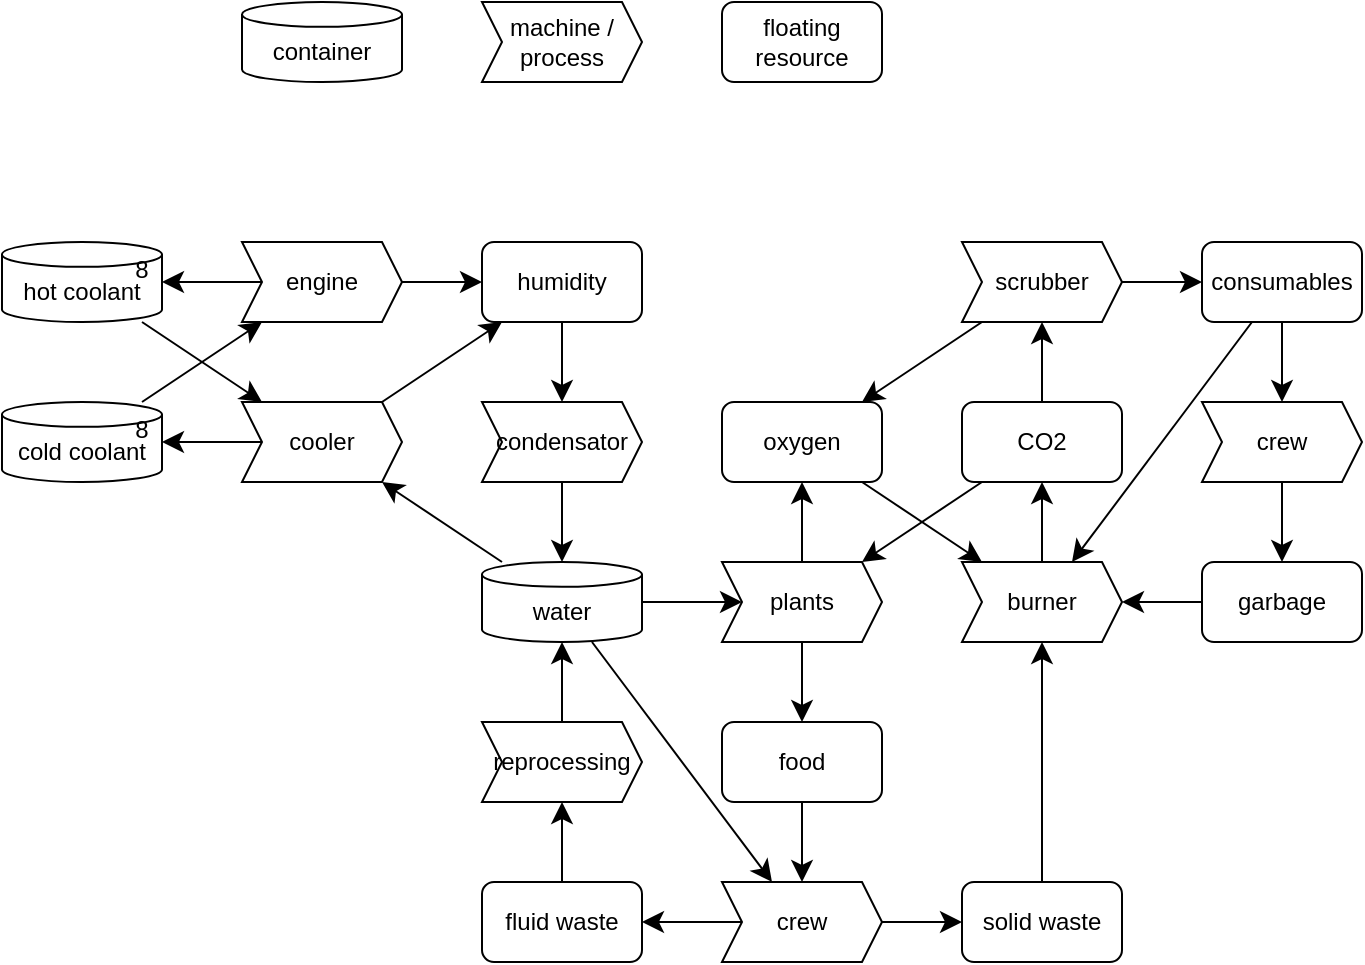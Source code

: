 <mxfile version="28.0.6">
  <diagram name="Page-1" id="S1FUTQUYGq-v-Z-Q9evB">
    <mxGraphModel dx="1715" dy="557" grid="1" gridSize="10" guides="1" tooltips="1" connect="1" arrows="1" fold="1" page="1" pageScale="1" pageWidth="827" pageHeight="1169" math="0" shadow="0">
      <root>
        <mxCell id="0" />
        <mxCell id="1" parent="0" />
        <mxCell id="CmxRopXf3G86RnJkhXXH-2" value="container" style="shape=cylinder3;whiteSpace=wrap;html=1;boundedLbl=1;backgroundOutline=1;size=6.207;" parent="1" vertex="1">
          <mxGeometry x="80" y="320" width="80" height="40" as="geometry" />
        </mxCell>
        <mxCell id="CmxRopXf3G86RnJkhXXH-3" value="machine / process" style="shape=step;perimeter=stepPerimeter;whiteSpace=wrap;html=1;fixedSize=1;size=10;" parent="1" vertex="1">
          <mxGeometry x="200" y="320" width="80" height="40" as="geometry" />
        </mxCell>
        <mxCell id="CmxRopXf3G86RnJkhXXH-4" value="floating resource" style="rounded=1;whiteSpace=wrap;html=1;" parent="1" vertex="1">
          <mxGeometry x="320" y="320" width="80" height="40" as="geometry" />
        </mxCell>
        <mxCell id="CmxRopXf3G86RnJkhXXH-24" style="edgeStyle=none;curved=1;rounded=0;orthogonalLoop=1;jettySize=auto;html=1;fontSize=12;startSize=8;endSize=8;" parent="1" source="CmxRopXf3G86RnJkhXXH-5" target="CmxRopXf3G86RnJkhXXH-13" edge="1">
          <mxGeometry relative="1" as="geometry" />
        </mxCell>
        <mxCell id="CmxRopXf3G86RnJkhXXH-39" style="edgeStyle=none;curved=1;rounded=0;orthogonalLoop=1;jettySize=auto;html=1;fontSize=12;startSize=8;endSize=8;" parent="1" source="CmxRopXf3G86RnJkhXXH-5" target="CmxRopXf3G86RnJkhXXH-15" edge="1">
          <mxGeometry relative="1" as="geometry" />
        </mxCell>
        <mxCell id="iWIDf0FiWBgadMUSRAMe-8" style="edgeStyle=none;curved=1;rounded=0;orthogonalLoop=1;jettySize=auto;html=1;fontSize=12;startSize=8;endSize=8;" edge="1" parent="1" source="CmxRopXf3G86RnJkhXXH-5" target="CmxRopXf3G86RnJkhXXH-18">
          <mxGeometry relative="1" as="geometry" />
        </mxCell>
        <mxCell id="CmxRopXf3G86RnJkhXXH-5" value="water" style="shape=cylinder3;whiteSpace=wrap;html=1;boundedLbl=1;backgroundOutline=1;size=6.207;" parent="1" vertex="1">
          <mxGeometry x="200" y="600" width="80" height="40" as="geometry" />
        </mxCell>
        <mxCell id="CmxRopXf3G86RnJkhXXH-57" style="edgeStyle=none;curved=1;rounded=0;orthogonalLoop=1;jettySize=auto;html=1;fontSize=12;startSize=8;endSize=8;" parent="1" source="CmxRopXf3G86RnJkhXXH-7" target="CmxRopXf3G86RnJkhXXH-53" edge="1">
          <mxGeometry relative="1" as="geometry" />
        </mxCell>
        <mxCell id="CmxRopXf3G86RnJkhXXH-7" value="oxygen" style="rounded=1;whiteSpace=wrap;html=1;" parent="1" vertex="1">
          <mxGeometry x="320" y="520" width="80" height="40" as="geometry" />
        </mxCell>
        <mxCell id="CmxRopXf3G86RnJkhXXH-29" style="edgeStyle=none;curved=1;rounded=0;orthogonalLoop=1;jettySize=auto;html=1;fontSize=12;startSize=8;endSize=8;" parent="1" source="CmxRopXf3G86RnJkhXXH-10" target="CmxRopXf3G86RnJkhXXH-13" edge="1">
          <mxGeometry relative="1" as="geometry" />
        </mxCell>
        <mxCell id="CmxRopXf3G86RnJkhXXH-10" value="hot coolant" style="shape=cylinder3;whiteSpace=wrap;html=1;boundedLbl=1;backgroundOutline=1;size=6.207;" parent="1" vertex="1">
          <mxGeometry x="-40" y="440" width="80" height="40" as="geometry" />
        </mxCell>
        <mxCell id="CmxRopXf3G86RnJkhXXH-27" style="edgeStyle=none;curved=1;rounded=0;orthogonalLoop=1;jettySize=auto;html=1;fontSize=12;startSize=8;endSize=8;" parent="1" source="CmxRopXf3G86RnJkhXXH-11" target="CmxRopXf3G86RnJkhXXH-12" edge="1">
          <mxGeometry relative="1" as="geometry" />
        </mxCell>
        <mxCell id="CmxRopXf3G86RnJkhXXH-11" value="cold coolant" style="shape=cylinder3;whiteSpace=wrap;html=1;boundedLbl=1;backgroundOutline=1;size=6.207;" parent="1" vertex="1">
          <mxGeometry x="-40" y="520" width="80" height="40" as="geometry" />
        </mxCell>
        <mxCell id="CmxRopXf3G86RnJkhXXH-28" style="edgeStyle=none;curved=1;rounded=0;orthogonalLoop=1;jettySize=auto;html=1;fontSize=12;startSize=8;endSize=8;" parent="1" source="CmxRopXf3G86RnJkhXXH-12" target="CmxRopXf3G86RnJkhXXH-10" edge="1">
          <mxGeometry relative="1" as="geometry" />
        </mxCell>
        <mxCell id="CmxRopXf3G86RnJkhXXH-31" style="edgeStyle=none;curved=1;rounded=0;orthogonalLoop=1;jettySize=auto;html=1;fontSize=12;startSize=8;endSize=8;" parent="1" source="CmxRopXf3G86RnJkhXXH-12" target="CmxRopXf3G86RnJkhXXH-25" edge="1">
          <mxGeometry relative="1" as="geometry" />
        </mxCell>
        <mxCell id="CmxRopXf3G86RnJkhXXH-12" value="engine" style="shape=step;perimeter=stepPerimeter;whiteSpace=wrap;html=1;fixedSize=1;size=10;" parent="1" vertex="1">
          <mxGeometry x="80" y="440" width="80" height="40" as="geometry" />
        </mxCell>
        <mxCell id="CmxRopXf3G86RnJkhXXH-26" style="edgeStyle=none;curved=1;rounded=0;orthogonalLoop=1;jettySize=auto;html=1;fontSize=12;startSize=8;endSize=8;" parent="1" source="CmxRopXf3G86RnJkhXXH-13" target="CmxRopXf3G86RnJkhXXH-11" edge="1">
          <mxGeometry relative="1" as="geometry" />
        </mxCell>
        <mxCell id="CmxRopXf3G86RnJkhXXH-30" style="edgeStyle=none;curved=1;rounded=0;orthogonalLoop=1;jettySize=auto;html=1;fontSize=12;startSize=8;endSize=8;" parent="1" source="CmxRopXf3G86RnJkhXXH-13" target="CmxRopXf3G86RnJkhXXH-25" edge="1">
          <mxGeometry relative="1" as="geometry" />
        </mxCell>
        <mxCell id="CmxRopXf3G86RnJkhXXH-13" value="cooler" style="shape=step;perimeter=stepPerimeter;whiteSpace=wrap;html=1;fixedSize=1;size=10;" parent="1" vertex="1">
          <mxGeometry x="80" y="520" width="80" height="40" as="geometry" />
        </mxCell>
        <mxCell id="CmxRopXf3G86RnJkhXXH-22" style="edgeStyle=none;curved=1;rounded=0;orthogonalLoop=1;jettySize=auto;html=1;fontSize=12;startSize=8;endSize=8;" parent="1" source="CmxRopXf3G86RnJkhXXH-15" target="CmxRopXf3G86RnJkhXXH-17" edge="1">
          <mxGeometry relative="1" as="geometry">
            <mxPoint x="433.333" y="680" as="sourcePoint" />
          </mxGeometry>
        </mxCell>
        <mxCell id="CmxRopXf3G86RnJkhXXH-35" style="edgeStyle=none;curved=1;rounded=0;orthogonalLoop=1;jettySize=auto;html=1;fontSize=12;startSize=8;endSize=8;" parent="1" source="CmxRopXf3G86RnJkhXXH-15" target="CmxRopXf3G86RnJkhXXH-7" edge="1">
          <mxGeometry relative="1" as="geometry" />
        </mxCell>
        <mxCell id="CmxRopXf3G86RnJkhXXH-15" value="plants" style="shape=step;perimeter=stepPerimeter;whiteSpace=wrap;html=1;fixedSize=1;size=10;" parent="1" vertex="1">
          <mxGeometry x="320" y="600" width="80" height="40" as="geometry" />
        </mxCell>
        <mxCell id="CmxRopXf3G86RnJkhXXH-37" style="edgeStyle=none;curved=1;rounded=0;orthogonalLoop=1;jettySize=auto;html=1;fontSize=12;startSize=8;endSize=8;" parent="1" source="CmxRopXf3G86RnJkhXXH-16" target="CmxRopXf3G86RnJkhXXH-36" edge="1">
          <mxGeometry relative="1" as="geometry" />
        </mxCell>
        <mxCell id="CmxRopXf3G86RnJkhXXH-16" value="fluid waste" style="rounded=1;whiteSpace=wrap;html=1;" parent="1" vertex="1">
          <mxGeometry x="200" y="760" width="80" height="40" as="geometry" />
        </mxCell>
        <mxCell id="CmxRopXf3G86RnJkhXXH-20" style="edgeStyle=none;curved=1;rounded=0;orthogonalLoop=1;jettySize=auto;html=1;fontSize=12;startSize=8;endSize=8;" parent="1" source="CmxRopXf3G86RnJkhXXH-17" target="CmxRopXf3G86RnJkhXXH-18" edge="1">
          <mxGeometry relative="1" as="geometry" />
        </mxCell>
        <mxCell id="CmxRopXf3G86RnJkhXXH-17" value="food" style="rounded=1;whiteSpace=wrap;html=1;" parent="1" vertex="1">
          <mxGeometry x="320" y="680" width="80" height="40" as="geometry" />
        </mxCell>
        <mxCell id="CmxRopXf3G86RnJkhXXH-21" style="edgeStyle=none;curved=1;rounded=0;orthogonalLoop=1;jettySize=auto;html=1;fontSize=12;startSize=8;endSize=8;" parent="1" source="CmxRopXf3G86RnJkhXXH-18" target="CmxRopXf3G86RnJkhXXH-16" edge="1">
          <mxGeometry relative="1" as="geometry" />
        </mxCell>
        <mxCell id="iWIDf0FiWBgadMUSRAMe-10" style="edgeStyle=none;curved=1;rounded=0;orthogonalLoop=1;jettySize=auto;html=1;fontSize=12;startSize=8;endSize=8;" edge="1" parent="1" source="CmxRopXf3G86RnJkhXXH-18" target="iWIDf0FiWBgadMUSRAMe-9">
          <mxGeometry relative="1" as="geometry" />
        </mxCell>
        <mxCell id="CmxRopXf3G86RnJkhXXH-18" value="crew" style="shape=step;perimeter=stepPerimeter;whiteSpace=wrap;html=1;fixedSize=1;size=10;" parent="1" vertex="1">
          <mxGeometry x="320" y="760" width="80" height="40" as="geometry" />
        </mxCell>
        <mxCell id="CmxRopXf3G86RnJkhXXH-33" style="edgeStyle=none;curved=1;rounded=0;orthogonalLoop=1;jettySize=auto;html=1;fontSize=12;startSize=8;endSize=8;" parent="1" source="CmxRopXf3G86RnJkhXXH-25" target="CmxRopXf3G86RnJkhXXH-32" edge="1">
          <mxGeometry relative="1" as="geometry" />
        </mxCell>
        <mxCell id="CmxRopXf3G86RnJkhXXH-25" value="humidity" style="rounded=1;whiteSpace=wrap;html=1;" parent="1" vertex="1">
          <mxGeometry x="200" y="440" width="80" height="40" as="geometry" />
        </mxCell>
        <mxCell id="CmxRopXf3G86RnJkhXXH-34" style="edgeStyle=none;curved=1;rounded=0;orthogonalLoop=1;jettySize=auto;html=1;fontSize=12;startSize=8;endSize=8;" parent="1" source="CmxRopXf3G86RnJkhXXH-32" target="CmxRopXf3G86RnJkhXXH-5" edge="1">
          <mxGeometry relative="1" as="geometry" />
        </mxCell>
        <mxCell id="CmxRopXf3G86RnJkhXXH-32" value="condensator" style="shape=step;perimeter=stepPerimeter;whiteSpace=wrap;html=1;fixedSize=1;size=10;" parent="1" vertex="1">
          <mxGeometry x="200" y="520" width="80" height="40" as="geometry" />
        </mxCell>
        <mxCell id="CmxRopXf3G86RnJkhXXH-38" style="edgeStyle=none;curved=1;rounded=0;orthogonalLoop=1;jettySize=auto;html=1;fontSize=12;startSize=8;endSize=8;" parent="1" source="CmxRopXf3G86RnJkhXXH-36" target="CmxRopXf3G86RnJkhXXH-5" edge="1">
          <mxGeometry relative="1" as="geometry" />
        </mxCell>
        <mxCell id="CmxRopXf3G86RnJkhXXH-36" value="reprocessing" style="shape=step;perimeter=stepPerimeter;whiteSpace=wrap;html=1;fixedSize=1;size=10;" parent="1" vertex="1">
          <mxGeometry x="200" y="680" width="80" height="40" as="geometry" />
        </mxCell>
        <mxCell id="CmxRopXf3G86RnJkhXXH-42" style="edgeStyle=none;curved=1;rounded=0;orthogonalLoop=1;jettySize=auto;html=1;fontSize=12;startSize=8;endSize=8;" parent="1" source="CmxRopXf3G86RnJkhXXH-40" target="CmxRopXf3G86RnJkhXXH-15" edge="1">
          <mxGeometry relative="1" as="geometry" />
        </mxCell>
        <mxCell id="CmxRopXf3G86RnJkhXXH-47" style="edgeStyle=none;curved=1;rounded=0;orthogonalLoop=1;jettySize=auto;html=1;fontSize=12;startSize=8;endSize=8;" parent="1" source="CmxRopXf3G86RnJkhXXH-40" target="CmxRopXf3G86RnJkhXXH-46" edge="1">
          <mxGeometry relative="1" as="geometry" />
        </mxCell>
        <mxCell id="CmxRopXf3G86RnJkhXXH-56" style="edgeStyle=none;curved=1;rounded=0;orthogonalLoop=1;jettySize=auto;html=1;fontSize=12;startSize=8;endSize=8;" parent="1" source="CmxRopXf3G86RnJkhXXH-46" target="CmxRopXf3G86RnJkhXXH-7" edge="1">
          <mxGeometry relative="1" as="geometry" />
        </mxCell>
        <mxCell id="CmxRopXf3G86RnJkhXXH-40" value="CO2" style="rounded=1;whiteSpace=wrap;html=1;" parent="1" vertex="1">
          <mxGeometry x="440" y="520" width="80" height="40" as="geometry" />
        </mxCell>
        <mxCell id="CmxRopXf3G86RnJkhXXH-51" style="edgeStyle=none;curved=1;rounded=0;orthogonalLoop=1;jettySize=auto;html=1;fontSize=12;startSize=8;endSize=8;" parent="1" source="CmxRopXf3G86RnJkhXXH-44" target="CmxRopXf3G86RnJkhXXH-49" edge="1">
          <mxGeometry relative="1" as="geometry" />
        </mxCell>
        <mxCell id="iWIDf0FiWBgadMUSRAMe-12" style="edgeStyle=none;curved=1;rounded=0;orthogonalLoop=1;jettySize=auto;html=1;fontSize=12;startSize=8;endSize=8;" edge="1" parent="1" source="CmxRopXf3G86RnJkhXXH-44" target="CmxRopXf3G86RnJkhXXH-53">
          <mxGeometry relative="1" as="geometry" />
        </mxCell>
        <mxCell id="CmxRopXf3G86RnJkhXXH-44" value="consumables" style="rounded=1;whiteSpace=wrap;html=1;" parent="1" vertex="1">
          <mxGeometry x="560" y="440" width="80" height="40" as="geometry" />
        </mxCell>
        <mxCell id="CmxRopXf3G86RnJkhXXH-48" style="edgeStyle=none;curved=1;rounded=0;orthogonalLoop=1;jettySize=auto;html=1;fontSize=12;startSize=8;endSize=8;" parent="1" source="CmxRopXf3G86RnJkhXXH-46" target="CmxRopXf3G86RnJkhXXH-44" edge="1">
          <mxGeometry relative="1" as="geometry" />
        </mxCell>
        <mxCell id="CmxRopXf3G86RnJkhXXH-46" value="scrubber" style="shape=step;perimeter=stepPerimeter;whiteSpace=wrap;html=1;fixedSize=1;size=10;" parent="1" vertex="1">
          <mxGeometry x="440" y="440" width="80" height="40" as="geometry" />
        </mxCell>
        <mxCell id="CmxRopXf3G86RnJkhXXH-52" style="edgeStyle=none;curved=1;rounded=0;orthogonalLoop=1;jettySize=auto;html=1;fontSize=12;startSize=8;endSize=8;" parent="1" source="CmxRopXf3G86RnJkhXXH-49" target="CmxRopXf3G86RnJkhXXH-50" edge="1">
          <mxGeometry relative="1" as="geometry" />
        </mxCell>
        <mxCell id="CmxRopXf3G86RnJkhXXH-49" value="crew" style="shape=step;perimeter=stepPerimeter;whiteSpace=wrap;html=1;fixedSize=1;size=10;" parent="1" vertex="1">
          <mxGeometry x="560" y="520" width="80" height="40" as="geometry" />
        </mxCell>
        <mxCell id="CmxRopXf3G86RnJkhXXH-54" style="edgeStyle=none;curved=1;rounded=0;orthogonalLoop=1;jettySize=auto;html=1;fontSize=12;startSize=8;endSize=8;" parent="1" source="CmxRopXf3G86RnJkhXXH-50" target="CmxRopXf3G86RnJkhXXH-53" edge="1">
          <mxGeometry relative="1" as="geometry" />
        </mxCell>
        <mxCell id="CmxRopXf3G86RnJkhXXH-50" value="garbage" style="rounded=1;whiteSpace=wrap;html=1;" parent="1" vertex="1">
          <mxGeometry x="560" y="600" width="80" height="40" as="geometry" />
        </mxCell>
        <mxCell id="CmxRopXf3G86RnJkhXXH-55" style="edgeStyle=none;curved=1;rounded=0;orthogonalLoop=1;jettySize=auto;html=1;fontSize=12;startSize=8;endSize=8;" parent="1" source="CmxRopXf3G86RnJkhXXH-53" target="CmxRopXf3G86RnJkhXXH-40" edge="1">
          <mxGeometry relative="1" as="geometry" />
        </mxCell>
        <mxCell id="CmxRopXf3G86RnJkhXXH-53" value="burner" style="shape=step;perimeter=stepPerimeter;whiteSpace=wrap;html=1;fixedSize=1;size=10;" parent="1" vertex="1">
          <mxGeometry x="440" y="600" width="80" height="40" as="geometry" />
        </mxCell>
        <mxCell id="iWIDf0FiWBgadMUSRAMe-4" value="8" style="text;html=1;align=center;verticalAlign=top;whiteSpace=wrap;rounded=0;" vertex="1" parent="1">
          <mxGeometry x="20" y="440" width="20" height="40" as="geometry" />
        </mxCell>
        <mxCell id="iWIDf0FiWBgadMUSRAMe-5" value="8" style="text;html=1;align=center;verticalAlign=top;whiteSpace=wrap;rounded=0;" vertex="1" parent="1">
          <mxGeometry x="20" y="520" width="20" height="40" as="geometry" />
        </mxCell>
        <mxCell id="iWIDf0FiWBgadMUSRAMe-11" style="edgeStyle=none;curved=1;rounded=0;orthogonalLoop=1;jettySize=auto;html=1;fontSize=12;startSize=8;endSize=8;" edge="1" parent="1" source="iWIDf0FiWBgadMUSRAMe-9" target="CmxRopXf3G86RnJkhXXH-53">
          <mxGeometry relative="1" as="geometry" />
        </mxCell>
        <mxCell id="iWIDf0FiWBgadMUSRAMe-9" value="solid waste" style="rounded=1;whiteSpace=wrap;html=1;" vertex="1" parent="1">
          <mxGeometry x="440" y="760" width="80" height="40" as="geometry" />
        </mxCell>
      </root>
    </mxGraphModel>
  </diagram>
</mxfile>
